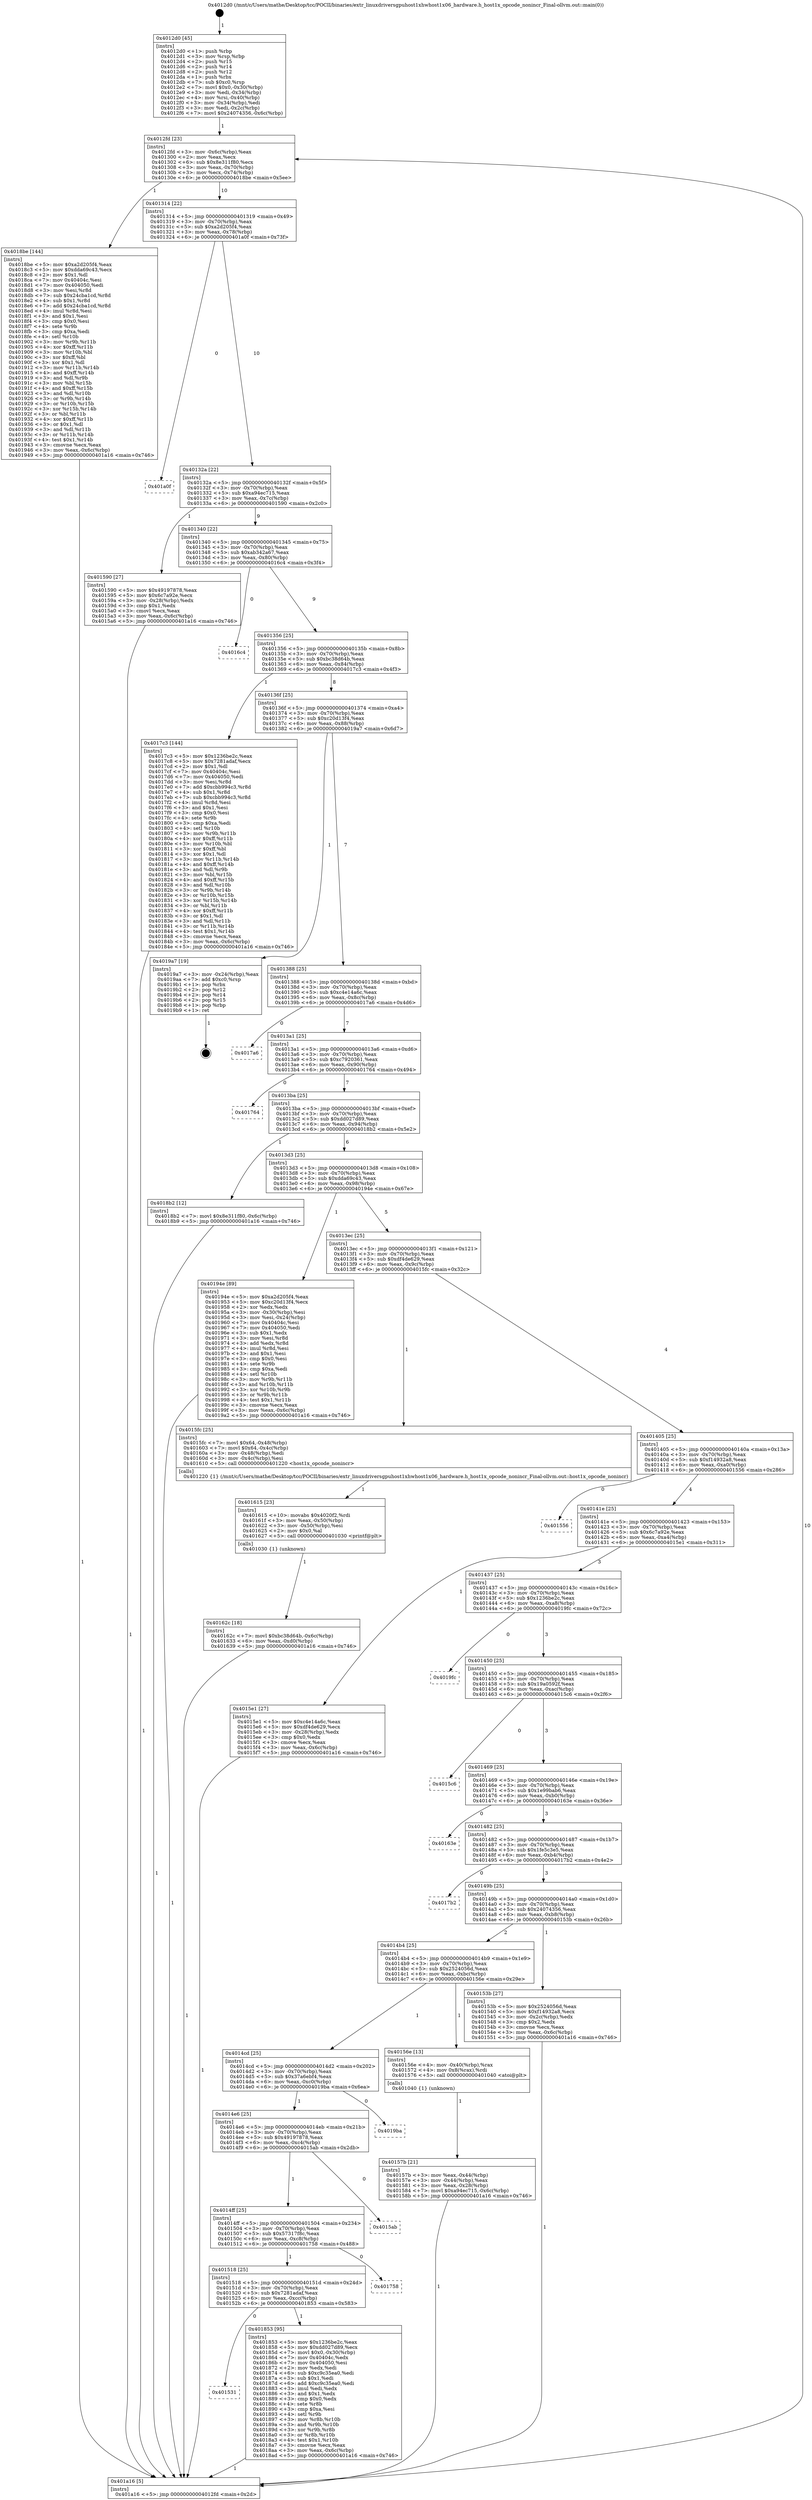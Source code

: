 digraph "0x4012d0" {
  label = "0x4012d0 (/mnt/c/Users/mathe/Desktop/tcc/POCII/binaries/extr_linuxdriversgpuhost1xhwhost1x06_hardware.h_host1x_opcode_nonincr_Final-ollvm.out::main(0))"
  labelloc = "t"
  node[shape=record]

  Entry [label="",width=0.3,height=0.3,shape=circle,fillcolor=black,style=filled]
  "0x4012fd" [label="{
     0x4012fd [23]\l
     | [instrs]\l
     &nbsp;&nbsp;0x4012fd \<+3\>: mov -0x6c(%rbp),%eax\l
     &nbsp;&nbsp;0x401300 \<+2\>: mov %eax,%ecx\l
     &nbsp;&nbsp;0x401302 \<+6\>: sub $0x8e311f80,%ecx\l
     &nbsp;&nbsp;0x401308 \<+3\>: mov %eax,-0x70(%rbp)\l
     &nbsp;&nbsp;0x40130b \<+3\>: mov %ecx,-0x74(%rbp)\l
     &nbsp;&nbsp;0x40130e \<+6\>: je 00000000004018be \<main+0x5ee\>\l
  }"]
  "0x4018be" [label="{
     0x4018be [144]\l
     | [instrs]\l
     &nbsp;&nbsp;0x4018be \<+5\>: mov $0xa2d205f4,%eax\l
     &nbsp;&nbsp;0x4018c3 \<+5\>: mov $0xdda69c43,%ecx\l
     &nbsp;&nbsp;0x4018c8 \<+2\>: mov $0x1,%dl\l
     &nbsp;&nbsp;0x4018ca \<+7\>: mov 0x40404c,%esi\l
     &nbsp;&nbsp;0x4018d1 \<+7\>: mov 0x404050,%edi\l
     &nbsp;&nbsp;0x4018d8 \<+3\>: mov %esi,%r8d\l
     &nbsp;&nbsp;0x4018db \<+7\>: sub $0x24cba1cd,%r8d\l
     &nbsp;&nbsp;0x4018e2 \<+4\>: sub $0x1,%r8d\l
     &nbsp;&nbsp;0x4018e6 \<+7\>: add $0x24cba1cd,%r8d\l
     &nbsp;&nbsp;0x4018ed \<+4\>: imul %r8d,%esi\l
     &nbsp;&nbsp;0x4018f1 \<+3\>: and $0x1,%esi\l
     &nbsp;&nbsp;0x4018f4 \<+3\>: cmp $0x0,%esi\l
     &nbsp;&nbsp;0x4018f7 \<+4\>: sete %r9b\l
     &nbsp;&nbsp;0x4018fb \<+3\>: cmp $0xa,%edi\l
     &nbsp;&nbsp;0x4018fe \<+4\>: setl %r10b\l
     &nbsp;&nbsp;0x401902 \<+3\>: mov %r9b,%r11b\l
     &nbsp;&nbsp;0x401905 \<+4\>: xor $0xff,%r11b\l
     &nbsp;&nbsp;0x401909 \<+3\>: mov %r10b,%bl\l
     &nbsp;&nbsp;0x40190c \<+3\>: xor $0xff,%bl\l
     &nbsp;&nbsp;0x40190f \<+3\>: xor $0x1,%dl\l
     &nbsp;&nbsp;0x401912 \<+3\>: mov %r11b,%r14b\l
     &nbsp;&nbsp;0x401915 \<+4\>: and $0xff,%r14b\l
     &nbsp;&nbsp;0x401919 \<+3\>: and %dl,%r9b\l
     &nbsp;&nbsp;0x40191c \<+3\>: mov %bl,%r15b\l
     &nbsp;&nbsp;0x40191f \<+4\>: and $0xff,%r15b\l
     &nbsp;&nbsp;0x401923 \<+3\>: and %dl,%r10b\l
     &nbsp;&nbsp;0x401926 \<+3\>: or %r9b,%r14b\l
     &nbsp;&nbsp;0x401929 \<+3\>: or %r10b,%r15b\l
     &nbsp;&nbsp;0x40192c \<+3\>: xor %r15b,%r14b\l
     &nbsp;&nbsp;0x40192f \<+3\>: or %bl,%r11b\l
     &nbsp;&nbsp;0x401932 \<+4\>: xor $0xff,%r11b\l
     &nbsp;&nbsp;0x401936 \<+3\>: or $0x1,%dl\l
     &nbsp;&nbsp;0x401939 \<+3\>: and %dl,%r11b\l
     &nbsp;&nbsp;0x40193c \<+3\>: or %r11b,%r14b\l
     &nbsp;&nbsp;0x40193f \<+4\>: test $0x1,%r14b\l
     &nbsp;&nbsp;0x401943 \<+3\>: cmovne %ecx,%eax\l
     &nbsp;&nbsp;0x401946 \<+3\>: mov %eax,-0x6c(%rbp)\l
     &nbsp;&nbsp;0x401949 \<+5\>: jmp 0000000000401a16 \<main+0x746\>\l
  }"]
  "0x401314" [label="{
     0x401314 [22]\l
     | [instrs]\l
     &nbsp;&nbsp;0x401314 \<+5\>: jmp 0000000000401319 \<main+0x49\>\l
     &nbsp;&nbsp;0x401319 \<+3\>: mov -0x70(%rbp),%eax\l
     &nbsp;&nbsp;0x40131c \<+5\>: sub $0xa2d205f4,%eax\l
     &nbsp;&nbsp;0x401321 \<+3\>: mov %eax,-0x78(%rbp)\l
     &nbsp;&nbsp;0x401324 \<+6\>: je 0000000000401a0f \<main+0x73f\>\l
  }"]
  Exit [label="",width=0.3,height=0.3,shape=circle,fillcolor=black,style=filled,peripheries=2]
  "0x401a0f" [label="{
     0x401a0f\l
  }", style=dashed]
  "0x40132a" [label="{
     0x40132a [22]\l
     | [instrs]\l
     &nbsp;&nbsp;0x40132a \<+5\>: jmp 000000000040132f \<main+0x5f\>\l
     &nbsp;&nbsp;0x40132f \<+3\>: mov -0x70(%rbp),%eax\l
     &nbsp;&nbsp;0x401332 \<+5\>: sub $0xa94ec715,%eax\l
     &nbsp;&nbsp;0x401337 \<+3\>: mov %eax,-0x7c(%rbp)\l
     &nbsp;&nbsp;0x40133a \<+6\>: je 0000000000401590 \<main+0x2c0\>\l
  }"]
  "0x401531" [label="{
     0x401531\l
  }", style=dashed]
  "0x401590" [label="{
     0x401590 [27]\l
     | [instrs]\l
     &nbsp;&nbsp;0x401590 \<+5\>: mov $0x49197878,%eax\l
     &nbsp;&nbsp;0x401595 \<+5\>: mov $0x6c7a92e,%ecx\l
     &nbsp;&nbsp;0x40159a \<+3\>: mov -0x28(%rbp),%edx\l
     &nbsp;&nbsp;0x40159d \<+3\>: cmp $0x1,%edx\l
     &nbsp;&nbsp;0x4015a0 \<+3\>: cmovl %ecx,%eax\l
     &nbsp;&nbsp;0x4015a3 \<+3\>: mov %eax,-0x6c(%rbp)\l
     &nbsp;&nbsp;0x4015a6 \<+5\>: jmp 0000000000401a16 \<main+0x746\>\l
  }"]
  "0x401340" [label="{
     0x401340 [22]\l
     | [instrs]\l
     &nbsp;&nbsp;0x401340 \<+5\>: jmp 0000000000401345 \<main+0x75\>\l
     &nbsp;&nbsp;0x401345 \<+3\>: mov -0x70(%rbp),%eax\l
     &nbsp;&nbsp;0x401348 \<+5\>: sub $0xab342a67,%eax\l
     &nbsp;&nbsp;0x40134d \<+3\>: mov %eax,-0x80(%rbp)\l
     &nbsp;&nbsp;0x401350 \<+6\>: je 00000000004016c4 \<main+0x3f4\>\l
  }"]
  "0x401853" [label="{
     0x401853 [95]\l
     | [instrs]\l
     &nbsp;&nbsp;0x401853 \<+5\>: mov $0x1236be2c,%eax\l
     &nbsp;&nbsp;0x401858 \<+5\>: mov $0xdd027d89,%ecx\l
     &nbsp;&nbsp;0x40185d \<+7\>: movl $0x0,-0x30(%rbp)\l
     &nbsp;&nbsp;0x401864 \<+7\>: mov 0x40404c,%edx\l
     &nbsp;&nbsp;0x40186b \<+7\>: mov 0x404050,%esi\l
     &nbsp;&nbsp;0x401872 \<+2\>: mov %edx,%edi\l
     &nbsp;&nbsp;0x401874 \<+6\>: sub $0xc9c35ea0,%edi\l
     &nbsp;&nbsp;0x40187a \<+3\>: sub $0x1,%edi\l
     &nbsp;&nbsp;0x40187d \<+6\>: add $0xc9c35ea0,%edi\l
     &nbsp;&nbsp;0x401883 \<+3\>: imul %edi,%edx\l
     &nbsp;&nbsp;0x401886 \<+3\>: and $0x1,%edx\l
     &nbsp;&nbsp;0x401889 \<+3\>: cmp $0x0,%edx\l
     &nbsp;&nbsp;0x40188c \<+4\>: sete %r8b\l
     &nbsp;&nbsp;0x401890 \<+3\>: cmp $0xa,%esi\l
     &nbsp;&nbsp;0x401893 \<+4\>: setl %r9b\l
     &nbsp;&nbsp;0x401897 \<+3\>: mov %r8b,%r10b\l
     &nbsp;&nbsp;0x40189a \<+3\>: and %r9b,%r10b\l
     &nbsp;&nbsp;0x40189d \<+3\>: xor %r9b,%r8b\l
     &nbsp;&nbsp;0x4018a0 \<+3\>: or %r8b,%r10b\l
     &nbsp;&nbsp;0x4018a3 \<+4\>: test $0x1,%r10b\l
     &nbsp;&nbsp;0x4018a7 \<+3\>: cmovne %ecx,%eax\l
     &nbsp;&nbsp;0x4018aa \<+3\>: mov %eax,-0x6c(%rbp)\l
     &nbsp;&nbsp;0x4018ad \<+5\>: jmp 0000000000401a16 \<main+0x746\>\l
  }"]
  "0x4016c4" [label="{
     0x4016c4\l
  }", style=dashed]
  "0x401356" [label="{
     0x401356 [25]\l
     | [instrs]\l
     &nbsp;&nbsp;0x401356 \<+5\>: jmp 000000000040135b \<main+0x8b\>\l
     &nbsp;&nbsp;0x40135b \<+3\>: mov -0x70(%rbp),%eax\l
     &nbsp;&nbsp;0x40135e \<+5\>: sub $0xbc38d64b,%eax\l
     &nbsp;&nbsp;0x401363 \<+6\>: mov %eax,-0x84(%rbp)\l
     &nbsp;&nbsp;0x401369 \<+6\>: je 00000000004017c3 \<main+0x4f3\>\l
  }"]
  "0x401518" [label="{
     0x401518 [25]\l
     | [instrs]\l
     &nbsp;&nbsp;0x401518 \<+5\>: jmp 000000000040151d \<main+0x24d\>\l
     &nbsp;&nbsp;0x40151d \<+3\>: mov -0x70(%rbp),%eax\l
     &nbsp;&nbsp;0x401520 \<+5\>: sub $0x7281adaf,%eax\l
     &nbsp;&nbsp;0x401525 \<+6\>: mov %eax,-0xcc(%rbp)\l
     &nbsp;&nbsp;0x40152b \<+6\>: je 0000000000401853 \<main+0x583\>\l
  }"]
  "0x4017c3" [label="{
     0x4017c3 [144]\l
     | [instrs]\l
     &nbsp;&nbsp;0x4017c3 \<+5\>: mov $0x1236be2c,%eax\l
     &nbsp;&nbsp;0x4017c8 \<+5\>: mov $0x7281adaf,%ecx\l
     &nbsp;&nbsp;0x4017cd \<+2\>: mov $0x1,%dl\l
     &nbsp;&nbsp;0x4017cf \<+7\>: mov 0x40404c,%esi\l
     &nbsp;&nbsp;0x4017d6 \<+7\>: mov 0x404050,%edi\l
     &nbsp;&nbsp;0x4017dd \<+3\>: mov %esi,%r8d\l
     &nbsp;&nbsp;0x4017e0 \<+7\>: add $0xcbb994c3,%r8d\l
     &nbsp;&nbsp;0x4017e7 \<+4\>: sub $0x1,%r8d\l
     &nbsp;&nbsp;0x4017eb \<+7\>: sub $0xcbb994c3,%r8d\l
     &nbsp;&nbsp;0x4017f2 \<+4\>: imul %r8d,%esi\l
     &nbsp;&nbsp;0x4017f6 \<+3\>: and $0x1,%esi\l
     &nbsp;&nbsp;0x4017f9 \<+3\>: cmp $0x0,%esi\l
     &nbsp;&nbsp;0x4017fc \<+4\>: sete %r9b\l
     &nbsp;&nbsp;0x401800 \<+3\>: cmp $0xa,%edi\l
     &nbsp;&nbsp;0x401803 \<+4\>: setl %r10b\l
     &nbsp;&nbsp;0x401807 \<+3\>: mov %r9b,%r11b\l
     &nbsp;&nbsp;0x40180a \<+4\>: xor $0xff,%r11b\l
     &nbsp;&nbsp;0x40180e \<+3\>: mov %r10b,%bl\l
     &nbsp;&nbsp;0x401811 \<+3\>: xor $0xff,%bl\l
     &nbsp;&nbsp;0x401814 \<+3\>: xor $0x1,%dl\l
     &nbsp;&nbsp;0x401817 \<+3\>: mov %r11b,%r14b\l
     &nbsp;&nbsp;0x40181a \<+4\>: and $0xff,%r14b\l
     &nbsp;&nbsp;0x40181e \<+3\>: and %dl,%r9b\l
     &nbsp;&nbsp;0x401821 \<+3\>: mov %bl,%r15b\l
     &nbsp;&nbsp;0x401824 \<+4\>: and $0xff,%r15b\l
     &nbsp;&nbsp;0x401828 \<+3\>: and %dl,%r10b\l
     &nbsp;&nbsp;0x40182b \<+3\>: or %r9b,%r14b\l
     &nbsp;&nbsp;0x40182e \<+3\>: or %r10b,%r15b\l
     &nbsp;&nbsp;0x401831 \<+3\>: xor %r15b,%r14b\l
     &nbsp;&nbsp;0x401834 \<+3\>: or %bl,%r11b\l
     &nbsp;&nbsp;0x401837 \<+4\>: xor $0xff,%r11b\l
     &nbsp;&nbsp;0x40183b \<+3\>: or $0x1,%dl\l
     &nbsp;&nbsp;0x40183e \<+3\>: and %dl,%r11b\l
     &nbsp;&nbsp;0x401841 \<+3\>: or %r11b,%r14b\l
     &nbsp;&nbsp;0x401844 \<+4\>: test $0x1,%r14b\l
     &nbsp;&nbsp;0x401848 \<+3\>: cmovne %ecx,%eax\l
     &nbsp;&nbsp;0x40184b \<+3\>: mov %eax,-0x6c(%rbp)\l
     &nbsp;&nbsp;0x40184e \<+5\>: jmp 0000000000401a16 \<main+0x746\>\l
  }"]
  "0x40136f" [label="{
     0x40136f [25]\l
     | [instrs]\l
     &nbsp;&nbsp;0x40136f \<+5\>: jmp 0000000000401374 \<main+0xa4\>\l
     &nbsp;&nbsp;0x401374 \<+3\>: mov -0x70(%rbp),%eax\l
     &nbsp;&nbsp;0x401377 \<+5\>: sub $0xc20d13f4,%eax\l
     &nbsp;&nbsp;0x40137c \<+6\>: mov %eax,-0x88(%rbp)\l
     &nbsp;&nbsp;0x401382 \<+6\>: je 00000000004019a7 \<main+0x6d7\>\l
  }"]
  "0x401758" [label="{
     0x401758\l
  }", style=dashed]
  "0x4019a7" [label="{
     0x4019a7 [19]\l
     | [instrs]\l
     &nbsp;&nbsp;0x4019a7 \<+3\>: mov -0x24(%rbp),%eax\l
     &nbsp;&nbsp;0x4019aa \<+7\>: add $0xc0,%rsp\l
     &nbsp;&nbsp;0x4019b1 \<+1\>: pop %rbx\l
     &nbsp;&nbsp;0x4019b2 \<+2\>: pop %r12\l
     &nbsp;&nbsp;0x4019b4 \<+2\>: pop %r14\l
     &nbsp;&nbsp;0x4019b6 \<+2\>: pop %r15\l
     &nbsp;&nbsp;0x4019b8 \<+1\>: pop %rbp\l
     &nbsp;&nbsp;0x4019b9 \<+1\>: ret\l
  }"]
  "0x401388" [label="{
     0x401388 [25]\l
     | [instrs]\l
     &nbsp;&nbsp;0x401388 \<+5\>: jmp 000000000040138d \<main+0xbd\>\l
     &nbsp;&nbsp;0x40138d \<+3\>: mov -0x70(%rbp),%eax\l
     &nbsp;&nbsp;0x401390 \<+5\>: sub $0xc4e14a6c,%eax\l
     &nbsp;&nbsp;0x401395 \<+6\>: mov %eax,-0x8c(%rbp)\l
     &nbsp;&nbsp;0x40139b \<+6\>: je 00000000004017a6 \<main+0x4d6\>\l
  }"]
  "0x4014ff" [label="{
     0x4014ff [25]\l
     | [instrs]\l
     &nbsp;&nbsp;0x4014ff \<+5\>: jmp 0000000000401504 \<main+0x234\>\l
     &nbsp;&nbsp;0x401504 \<+3\>: mov -0x70(%rbp),%eax\l
     &nbsp;&nbsp;0x401507 \<+5\>: sub $0x57317f8c,%eax\l
     &nbsp;&nbsp;0x40150c \<+6\>: mov %eax,-0xc8(%rbp)\l
     &nbsp;&nbsp;0x401512 \<+6\>: je 0000000000401758 \<main+0x488\>\l
  }"]
  "0x4017a6" [label="{
     0x4017a6\l
  }", style=dashed]
  "0x4013a1" [label="{
     0x4013a1 [25]\l
     | [instrs]\l
     &nbsp;&nbsp;0x4013a1 \<+5\>: jmp 00000000004013a6 \<main+0xd6\>\l
     &nbsp;&nbsp;0x4013a6 \<+3\>: mov -0x70(%rbp),%eax\l
     &nbsp;&nbsp;0x4013a9 \<+5\>: sub $0xc7920361,%eax\l
     &nbsp;&nbsp;0x4013ae \<+6\>: mov %eax,-0x90(%rbp)\l
     &nbsp;&nbsp;0x4013b4 \<+6\>: je 0000000000401764 \<main+0x494\>\l
  }"]
  "0x4015ab" [label="{
     0x4015ab\l
  }", style=dashed]
  "0x401764" [label="{
     0x401764\l
  }", style=dashed]
  "0x4013ba" [label="{
     0x4013ba [25]\l
     | [instrs]\l
     &nbsp;&nbsp;0x4013ba \<+5\>: jmp 00000000004013bf \<main+0xef\>\l
     &nbsp;&nbsp;0x4013bf \<+3\>: mov -0x70(%rbp),%eax\l
     &nbsp;&nbsp;0x4013c2 \<+5\>: sub $0xdd027d89,%eax\l
     &nbsp;&nbsp;0x4013c7 \<+6\>: mov %eax,-0x94(%rbp)\l
     &nbsp;&nbsp;0x4013cd \<+6\>: je 00000000004018b2 \<main+0x5e2\>\l
  }"]
  "0x4014e6" [label="{
     0x4014e6 [25]\l
     | [instrs]\l
     &nbsp;&nbsp;0x4014e6 \<+5\>: jmp 00000000004014eb \<main+0x21b\>\l
     &nbsp;&nbsp;0x4014eb \<+3\>: mov -0x70(%rbp),%eax\l
     &nbsp;&nbsp;0x4014ee \<+5\>: sub $0x49197878,%eax\l
     &nbsp;&nbsp;0x4014f3 \<+6\>: mov %eax,-0xc4(%rbp)\l
     &nbsp;&nbsp;0x4014f9 \<+6\>: je 00000000004015ab \<main+0x2db\>\l
  }"]
  "0x4018b2" [label="{
     0x4018b2 [12]\l
     | [instrs]\l
     &nbsp;&nbsp;0x4018b2 \<+7\>: movl $0x8e311f80,-0x6c(%rbp)\l
     &nbsp;&nbsp;0x4018b9 \<+5\>: jmp 0000000000401a16 \<main+0x746\>\l
  }"]
  "0x4013d3" [label="{
     0x4013d3 [25]\l
     | [instrs]\l
     &nbsp;&nbsp;0x4013d3 \<+5\>: jmp 00000000004013d8 \<main+0x108\>\l
     &nbsp;&nbsp;0x4013d8 \<+3\>: mov -0x70(%rbp),%eax\l
     &nbsp;&nbsp;0x4013db \<+5\>: sub $0xdda69c43,%eax\l
     &nbsp;&nbsp;0x4013e0 \<+6\>: mov %eax,-0x98(%rbp)\l
     &nbsp;&nbsp;0x4013e6 \<+6\>: je 000000000040194e \<main+0x67e\>\l
  }"]
  "0x4019ba" [label="{
     0x4019ba\l
  }", style=dashed]
  "0x40194e" [label="{
     0x40194e [89]\l
     | [instrs]\l
     &nbsp;&nbsp;0x40194e \<+5\>: mov $0xa2d205f4,%eax\l
     &nbsp;&nbsp;0x401953 \<+5\>: mov $0xc20d13f4,%ecx\l
     &nbsp;&nbsp;0x401958 \<+2\>: xor %edx,%edx\l
     &nbsp;&nbsp;0x40195a \<+3\>: mov -0x30(%rbp),%esi\l
     &nbsp;&nbsp;0x40195d \<+3\>: mov %esi,-0x24(%rbp)\l
     &nbsp;&nbsp;0x401960 \<+7\>: mov 0x40404c,%esi\l
     &nbsp;&nbsp;0x401967 \<+7\>: mov 0x404050,%edi\l
     &nbsp;&nbsp;0x40196e \<+3\>: sub $0x1,%edx\l
     &nbsp;&nbsp;0x401971 \<+3\>: mov %esi,%r8d\l
     &nbsp;&nbsp;0x401974 \<+3\>: add %edx,%r8d\l
     &nbsp;&nbsp;0x401977 \<+4\>: imul %r8d,%esi\l
     &nbsp;&nbsp;0x40197b \<+3\>: and $0x1,%esi\l
     &nbsp;&nbsp;0x40197e \<+3\>: cmp $0x0,%esi\l
     &nbsp;&nbsp;0x401981 \<+4\>: sete %r9b\l
     &nbsp;&nbsp;0x401985 \<+3\>: cmp $0xa,%edi\l
     &nbsp;&nbsp;0x401988 \<+4\>: setl %r10b\l
     &nbsp;&nbsp;0x40198c \<+3\>: mov %r9b,%r11b\l
     &nbsp;&nbsp;0x40198f \<+3\>: and %r10b,%r11b\l
     &nbsp;&nbsp;0x401992 \<+3\>: xor %r10b,%r9b\l
     &nbsp;&nbsp;0x401995 \<+3\>: or %r9b,%r11b\l
     &nbsp;&nbsp;0x401998 \<+4\>: test $0x1,%r11b\l
     &nbsp;&nbsp;0x40199c \<+3\>: cmovne %ecx,%eax\l
     &nbsp;&nbsp;0x40199f \<+3\>: mov %eax,-0x6c(%rbp)\l
     &nbsp;&nbsp;0x4019a2 \<+5\>: jmp 0000000000401a16 \<main+0x746\>\l
  }"]
  "0x4013ec" [label="{
     0x4013ec [25]\l
     | [instrs]\l
     &nbsp;&nbsp;0x4013ec \<+5\>: jmp 00000000004013f1 \<main+0x121\>\l
     &nbsp;&nbsp;0x4013f1 \<+3\>: mov -0x70(%rbp),%eax\l
     &nbsp;&nbsp;0x4013f4 \<+5\>: sub $0xdf4de629,%eax\l
     &nbsp;&nbsp;0x4013f9 \<+6\>: mov %eax,-0x9c(%rbp)\l
     &nbsp;&nbsp;0x4013ff \<+6\>: je 00000000004015fc \<main+0x32c\>\l
  }"]
  "0x40162c" [label="{
     0x40162c [18]\l
     | [instrs]\l
     &nbsp;&nbsp;0x40162c \<+7\>: movl $0xbc38d64b,-0x6c(%rbp)\l
     &nbsp;&nbsp;0x401633 \<+6\>: mov %eax,-0xd0(%rbp)\l
     &nbsp;&nbsp;0x401639 \<+5\>: jmp 0000000000401a16 \<main+0x746\>\l
  }"]
  "0x4015fc" [label="{
     0x4015fc [25]\l
     | [instrs]\l
     &nbsp;&nbsp;0x4015fc \<+7\>: movl $0x64,-0x48(%rbp)\l
     &nbsp;&nbsp;0x401603 \<+7\>: movl $0x64,-0x4c(%rbp)\l
     &nbsp;&nbsp;0x40160a \<+3\>: mov -0x48(%rbp),%edi\l
     &nbsp;&nbsp;0x40160d \<+3\>: mov -0x4c(%rbp),%esi\l
     &nbsp;&nbsp;0x401610 \<+5\>: call 0000000000401220 \<host1x_opcode_nonincr\>\l
     | [calls]\l
     &nbsp;&nbsp;0x401220 \{1\} (/mnt/c/Users/mathe/Desktop/tcc/POCII/binaries/extr_linuxdriversgpuhost1xhwhost1x06_hardware.h_host1x_opcode_nonincr_Final-ollvm.out::host1x_opcode_nonincr)\l
  }"]
  "0x401405" [label="{
     0x401405 [25]\l
     | [instrs]\l
     &nbsp;&nbsp;0x401405 \<+5\>: jmp 000000000040140a \<main+0x13a\>\l
     &nbsp;&nbsp;0x40140a \<+3\>: mov -0x70(%rbp),%eax\l
     &nbsp;&nbsp;0x40140d \<+5\>: sub $0xf14932a8,%eax\l
     &nbsp;&nbsp;0x401412 \<+6\>: mov %eax,-0xa0(%rbp)\l
     &nbsp;&nbsp;0x401418 \<+6\>: je 0000000000401556 \<main+0x286\>\l
  }"]
  "0x401615" [label="{
     0x401615 [23]\l
     | [instrs]\l
     &nbsp;&nbsp;0x401615 \<+10\>: movabs $0x4020f2,%rdi\l
     &nbsp;&nbsp;0x40161f \<+3\>: mov %eax,-0x50(%rbp)\l
     &nbsp;&nbsp;0x401622 \<+3\>: mov -0x50(%rbp),%esi\l
     &nbsp;&nbsp;0x401625 \<+2\>: mov $0x0,%al\l
     &nbsp;&nbsp;0x401627 \<+5\>: call 0000000000401030 \<printf@plt\>\l
     | [calls]\l
     &nbsp;&nbsp;0x401030 \{1\} (unknown)\l
  }"]
  "0x401556" [label="{
     0x401556\l
  }", style=dashed]
  "0x40141e" [label="{
     0x40141e [25]\l
     | [instrs]\l
     &nbsp;&nbsp;0x40141e \<+5\>: jmp 0000000000401423 \<main+0x153\>\l
     &nbsp;&nbsp;0x401423 \<+3\>: mov -0x70(%rbp),%eax\l
     &nbsp;&nbsp;0x401426 \<+5\>: sub $0x6c7a92e,%eax\l
     &nbsp;&nbsp;0x40142b \<+6\>: mov %eax,-0xa4(%rbp)\l
     &nbsp;&nbsp;0x401431 \<+6\>: je 00000000004015e1 \<main+0x311\>\l
  }"]
  "0x40157b" [label="{
     0x40157b [21]\l
     | [instrs]\l
     &nbsp;&nbsp;0x40157b \<+3\>: mov %eax,-0x44(%rbp)\l
     &nbsp;&nbsp;0x40157e \<+3\>: mov -0x44(%rbp),%eax\l
     &nbsp;&nbsp;0x401581 \<+3\>: mov %eax,-0x28(%rbp)\l
     &nbsp;&nbsp;0x401584 \<+7\>: movl $0xa94ec715,-0x6c(%rbp)\l
     &nbsp;&nbsp;0x40158b \<+5\>: jmp 0000000000401a16 \<main+0x746\>\l
  }"]
  "0x4015e1" [label="{
     0x4015e1 [27]\l
     | [instrs]\l
     &nbsp;&nbsp;0x4015e1 \<+5\>: mov $0xc4e14a6c,%eax\l
     &nbsp;&nbsp;0x4015e6 \<+5\>: mov $0xdf4de629,%ecx\l
     &nbsp;&nbsp;0x4015eb \<+3\>: mov -0x28(%rbp),%edx\l
     &nbsp;&nbsp;0x4015ee \<+3\>: cmp $0x0,%edx\l
     &nbsp;&nbsp;0x4015f1 \<+3\>: cmove %ecx,%eax\l
     &nbsp;&nbsp;0x4015f4 \<+3\>: mov %eax,-0x6c(%rbp)\l
     &nbsp;&nbsp;0x4015f7 \<+5\>: jmp 0000000000401a16 \<main+0x746\>\l
  }"]
  "0x401437" [label="{
     0x401437 [25]\l
     | [instrs]\l
     &nbsp;&nbsp;0x401437 \<+5\>: jmp 000000000040143c \<main+0x16c\>\l
     &nbsp;&nbsp;0x40143c \<+3\>: mov -0x70(%rbp),%eax\l
     &nbsp;&nbsp;0x40143f \<+5\>: sub $0x1236be2c,%eax\l
     &nbsp;&nbsp;0x401444 \<+6\>: mov %eax,-0xa8(%rbp)\l
     &nbsp;&nbsp;0x40144a \<+6\>: je 00000000004019fc \<main+0x72c\>\l
  }"]
  "0x4014cd" [label="{
     0x4014cd [25]\l
     | [instrs]\l
     &nbsp;&nbsp;0x4014cd \<+5\>: jmp 00000000004014d2 \<main+0x202\>\l
     &nbsp;&nbsp;0x4014d2 \<+3\>: mov -0x70(%rbp),%eax\l
     &nbsp;&nbsp;0x4014d5 \<+5\>: sub $0x37a6ebf4,%eax\l
     &nbsp;&nbsp;0x4014da \<+6\>: mov %eax,-0xc0(%rbp)\l
     &nbsp;&nbsp;0x4014e0 \<+6\>: je 00000000004019ba \<main+0x6ea\>\l
  }"]
  "0x4019fc" [label="{
     0x4019fc\l
  }", style=dashed]
  "0x401450" [label="{
     0x401450 [25]\l
     | [instrs]\l
     &nbsp;&nbsp;0x401450 \<+5\>: jmp 0000000000401455 \<main+0x185\>\l
     &nbsp;&nbsp;0x401455 \<+3\>: mov -0x70(%rbp),%eax\l
     &nbsp;&nbsp;0x401458 \<+5\>: sub $0x19a0592f,%eax\l
     &nbsp;&nbsp;0x40145d \<+6\>: mov %eax,-0xac(%rbp)\l
     &nbsp;&nbsp;0x401463 \<+6\>: je 00000000004015c6 \<main+0x2f6\>\l
  }"]
  "0x40156e" [label="{
     0x40156e [13]\l
     | [instrs]\l
     &nbsp;&nbsp;0x40156e \<+4\>: mov -0x40(%rbp),%rax\l
     &nbsp;&nbsp;0x401572 \<+4\>: mov 0x8(%rax),%rdi\l
     &nbsp;&nbsp;0x401576 \<+5\>: call 0000000000401040 \<atoi@plt\>\l
     | [calls]\l
     &nbsp;&nbsp;0x401040 \{1\} (unknown)\l
  }"]
  "0x4015c6" [label="{
     0x4015c6\l
  }", style=dashed]
  "0x401469" [label="{
     0x401469 [25]\l
     | [instrs]\l
     &nbsp;&nbsp;0x401469 \<+5\>: jmp 000000000040146e \<main+0x19e\>\l
     &nbsp;&nbsp;0x40146e \<+3\>: mov -0x70(%rbp),%eax\l
     &nbsp;&nbsp;0x401471 \<+5\>: sub $0x1e99bab6,%eax\l
     &nbsp;&nbsp;0x401476 \<+6\>: mov %eax,-0xb0(%rbp)\l
     &nbsp;&nbsp;0x40147c \<+6\>: je 000000000040163e \<main+0x36e\>\l
  }"]
  "0x4012d0" [label="{
     0x4012d0 [45]\l
     | [instrs]\l
     &nbsp;&nbsp;0x4012d0 \<+1\>: push %rbp\l
     &nbsp;&nbsp;0x4012d1 \<+3\>: mov %rsp,%rbp\l
     &nbsp;&nbsp;0x4012d4 \<+2\>: push %r15\l
     &nbsp;&nbsp;0x4012d6 \<+2\>: push %r14\l
     &nbsp;&nbsp;0x4012d8 \<+2\>: push %r12\l
     &nbsp;&nbsp;0x4012da \<+1\>: push %rbx\l
     &nbsp;&nbsp;0x4012db \<+7\>: sub $0xc0,%rsp\l
     &nbsp;&nbsp;0x4012e2 \<+7\>: movl $0x0,-0x30(%rbp)\l
     &nbsp;&nbsp;0x4012e9 \<+3\>: mov %edi,-0x34(%rbp)\l
     &nbsp;&nbsp;0x4012ec \<+4\>: mov %rsi,-0x40(%rbp)\l
     &nbsp;&nbsp;0x4012f0 \<+3\>: mov -0x34(%rbp),%edi\l
     &nbsp;&nbsp;0x4012f3 \<+3\>: mov %edi,-0x2c(%rbp)\l
     &nbsp;&nbsp;0x4012f6 \<+7\>: movl $0x24074356,-0x6c(%rbp)\l
  }"]
  "0x40163e" [label="{
     0x40163e\l
  }", style=dashed]
  "0x401482" [label="{
     0x401482 [25]\l
     | [instrs]\l
     &nbsp;&nbsp;0x401482 \<+5\>: jmp 0000000000401487 \<main+0x1b7\>\l
     &nbsp;&nbsp;0x401487 \<+3\>: mov -0x70(%rbp),%eax\l
     &nbsp;&nbsp;0x40148a \<+5\>: sub $0x1fe5c3e5,%eax\l
     &nbsp;&nbsp;0x40148f \<+6\>: mov %eax,-0xb4(%rbp)\l
     &nbsp;&nbsp;0x401495 \<+6\>: je 00000000004017b2 \<main+0x4e2\>\l
  }"]
  "0x401a16" [label="{
     0x401a16 [5]\l
     | [instrs]\l
     &nbsp;&nbsp;0x401a16 \<+5\>: jmp 00000000004012fd \<main+0x2d\>\l
  }"]
  "0x4017b2" [label="{
     0x4017b2\l
  }", style=dashed]
  "0x40149b" [label="{
     0x40149b [25]\l
     | [instrs]\l
     &nbsp;&nbsp;0x40149b \<+5\>: jmp 00000000004014a0 \<main+0x1d0\>\l
     &nbsp;&nbsp;0x4014a0 \<+3\>: mov -0x70(%rbp),%eax\l
     &nbsp;&nbsp;0x4014a3 \<+5\>: sub $0x24074356,%eax\l
     &nbsp;&nbsp;0x4014a8 \<+6\>: mov %eax,-0xb8(%rbp)\l
     &nbsp;&nbsp;0x4014ae \<+6\>: je 000000000040153b \<main+0x26b\>\l
  }"]
  "0x4014b4" [label="{
     0x4014b4 [25]\l
     | [instrs]\l
     &nbsp;&nbsp;0x4014b4 \<+5\>: jmp 00000000004014b9 \<main+0x1e9\>\l
     &nbsp;&nbsp;0x4014b9 \<+3\>: mov -0x70(%rbp),%eax\l
     &nbsp;&nbsp;0x4014bc \<+5\>: sub $0x2524056d,%eax\l
     &nbsp;&nbsp;0x4014c1 \<+6\>: mov %eax,-0xbc(%rbp)\l
     &nbsp;&nbsp;0x4014c7 \<+6\>: je 000000000040156e \<main+0x29e\>\l
  }"]
  "0x40153b" [label="{
     0x40153b [27]\l
     | [instrs]\l
     &nbsp;&nbsp;0x40153b \<+5\>: mov $0x2524056d,%eax\l
     &nbsp;&nbsp;0x401540 \<+5\>: mov $0xf14932a8,%ecx\l
     &nbsp;&nbsp;0x401545 \<+3\>: mov -0x2c(%rbp),%edx\l
     &nbsp;&nbsp;0x401548 \<+3\>: cmp $0x2,%edx\l
     &nbsp;&nbsp;0x40154b \<+3\>: cmovne %ecx,%eax\l
     &nbsp;&nbsp;0x40154e \<+3\>: mov %eax,-0x6c(%rbp)\l
     &nbsp;&nbsp;0x401551 \<+5\>: jmp 0000000000401a16 \<main+0x746\>\l
  }"]
  Entry -> "0x4012d0" [label=" 1"]
  "0x4012fd" -> "0x4018be" [label=" 1"]
  "0x4012fd" -> "0x401314" [label=" 10"]
  "0x4019a7" -> Exit [label=" 1"]
  "0x401314" -> "0x401a0f" [label=" 0"]
  "0x401314" -> "0x40132a" [label=" 10"]
  "0x40194e" -> "0x401a16" [label=" 1"]
  "0x40132a" -> "0x401590" [label=" 1"]
  "0x40132a" -> "0x401340" [label=" 9"]
  "0x4018be" -> "0x401a16" [label=" 1"]
  "0x401340" -> "0x4016c4" [label=" 0"]
  "0x401340" -> "0x401356" [label=" 9"]
  "0x4018b2" -> "0x401a16" [label=" 1"]
  "0x401356" -> "0x4017c3" [label=" 1"]
  "0x401356" -> "0x40136f" [label=" 8"]
  "0x401518" -> "0x401531" [label=" 0"]
  "0x40136f" -> "0x4019a7" [label=" 1"]
  "0x40136f" -> "0x401388" [label=" 7"]
  "0x401518" -> "0x401853" [label=" 1"]
  "0x401388" -> "0x4017a6" [label=" 0"]
  "0x401388" -> "0x4013a1" [label=" 7"]
  "0x4014ff" -> "0x401518" [label=" 1"]
  "0x4013a1" -> "0x401764" [label=" 0"]
  "0x4013a1" -> "0x4013ba" [label=" 7"]
  "0x4014ff" -> "0x401758" [label=" 0"]
  "0x4013ba" -> "0x4018b2" [label=" 1"]
  "0x4013ba" -> "0x4013d3" [label=" 6"]
  "0x4014e6" -> "0x4014ff" [label=" 1"]
  "0x4013d3" -> "0x40194e" [label=" 1"]
  "0x4013d3" -> "0x4013ec" [label=" 5"]
  "0x4014e6" -> "0x4015ab" [label=" 0"]
  "0x4013ec" -> "0x4015fc" [label=" 1"]
  "0x4013ec" -> "0x401405" [label=" 4"]
  "0x4014cd" -> "0x4014e6" [label=" 1"]
  "0x401405" -> "0x401556" [label=" 0"]
  "0x401405" -> "0x40141e" [label=" 4"]
  "0x4014cd" -> "0x4019ba" [label=" 0"]
  "0x40141e" -> "0x4015e1" [label=" 1"]
  "0x40141e" -> "0x401437" [label=" 3"]
  "0x401853" -> "0x401a16" [label=" 1"]
  "0x401437" -> "0x4019fc" [label=" 0"]
  "0x401437" -> "0x401450" [label=" 3"]
  "0x4017c3" -> "0x401a16" [label=" 1"]
  "0x401450" -> "0x4015c6" [label=" 0"]
  "0x401450" -> "0x401469" [label=" 3"]
  "0x40162c" -> "0x401a16" [label=" 1"]
  "0x401469" -> "0x40163e" [label=" 0"]
  "0x401469" -> "0x401482" [label=" 3"]
  "0x4015fc" -> "0x401615" [label=" 1"]
  "0x401482" -> "0x4017b2" [label=" 0"]
  "0x401482" -> "0x40149b" [label=" 3"]
  "0x4015e1" -> "0x401a16" [label=" 1"]
  "0x40149b" -> "0x40153b" [label=" 1"]
  "0x40149b" -> "0x4014b4" [label=" 2"]
  "0x40153b" -> "0x401a16" [label=" 1"]
  "0x4012d0" -> "0x4012fd" [label=" 1"]
  "0x401a16" -> "0x4012fd" [label=" 10"]
  "0x401615" -> "0x40162c" [label=" 1"]
  "0x4014b4" -> "0x40156e" [label=" 1"]
  "0x4014b4" -> "0x4014cd" [label=" 1"]
  "0x40156e" -> "0x40157b" [label=" 1"]
  "0x40157b" -> "0x401a16" [label=" 1"]
  "0x401590" -> "0x401a16" [label=" 1"]
}

